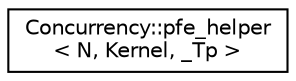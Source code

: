 digraph "Graphical Class Hierarchy"
{
  edge [fontname="Helvetica",fontsize="10",labelfontname="Helvetica",labelfontsize="10"];
  node [fontname="Helvetica",fontsize="10",shape=record];
  rankdir="LR";
  Node1 [label="Concurrency::pfe_helper\l\< N, Kernel, _Tp \>",height=0.2,width=0.4,color="black", fillcolor="white", style="filled",URL="$structConcurrency_1_1pfe__helper.html"];
}

